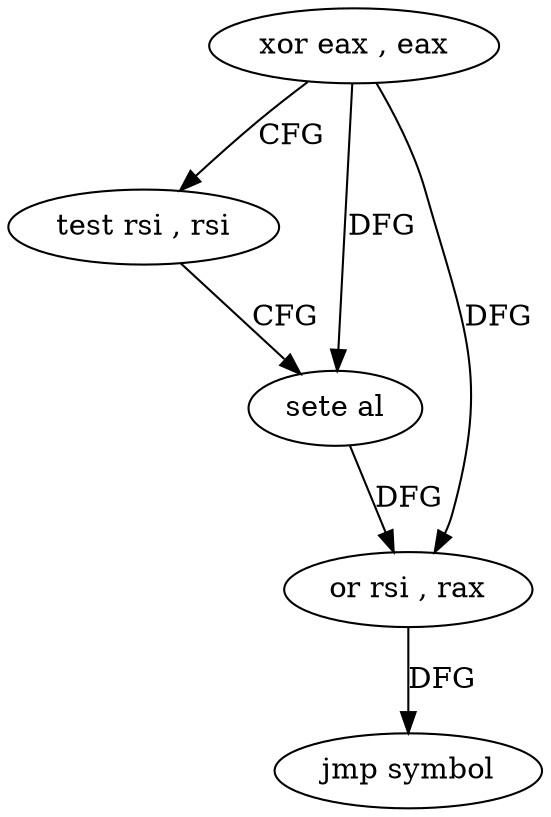 digraph "func" {
"4217440" [label = "xor eax , eax" ]
"4217442" [label = "test rsi , rsi" ]
"4217445" [label = "sete al" ]
"4217448" [label = "or rsi , rax" ]
"4217451" [label = "jmp symbol" ]
"4217440" -> "4217442" [ label = "CFG" ]
"4217440" -> "4217445" [ label = "DFG" ]
"4217440" -> "4217448" [ label = "DFG" ]
"4217442" -> "4217445" [ label = "CFG" ]
"4217445" -> "4217448" [ label = "DFG" ]
"4217448" -> "4217451" [ label = "DFG" ]
}
